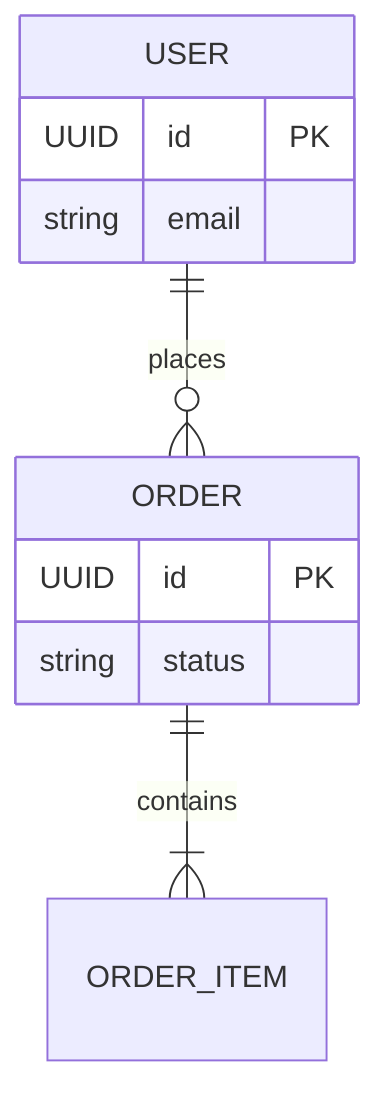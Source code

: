 %% 035010 ER図（Mermaid例）
erDiagram
  USER ||--o{ ORDER : places
  ORDER ||--|{ ORDER_ITEM : contains
  USER {
    UUID id PK
    string email
  }
  ORDER {
    UUID id PK
    string status
  }